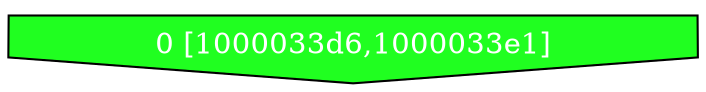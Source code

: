 diGraph hexdump{
	hexdump_0  [style=filled fillcolor="#20FF20" fontcolor="#ffffff" shape=invhouse label="0 [1000033d6,1000033e1]"]


}